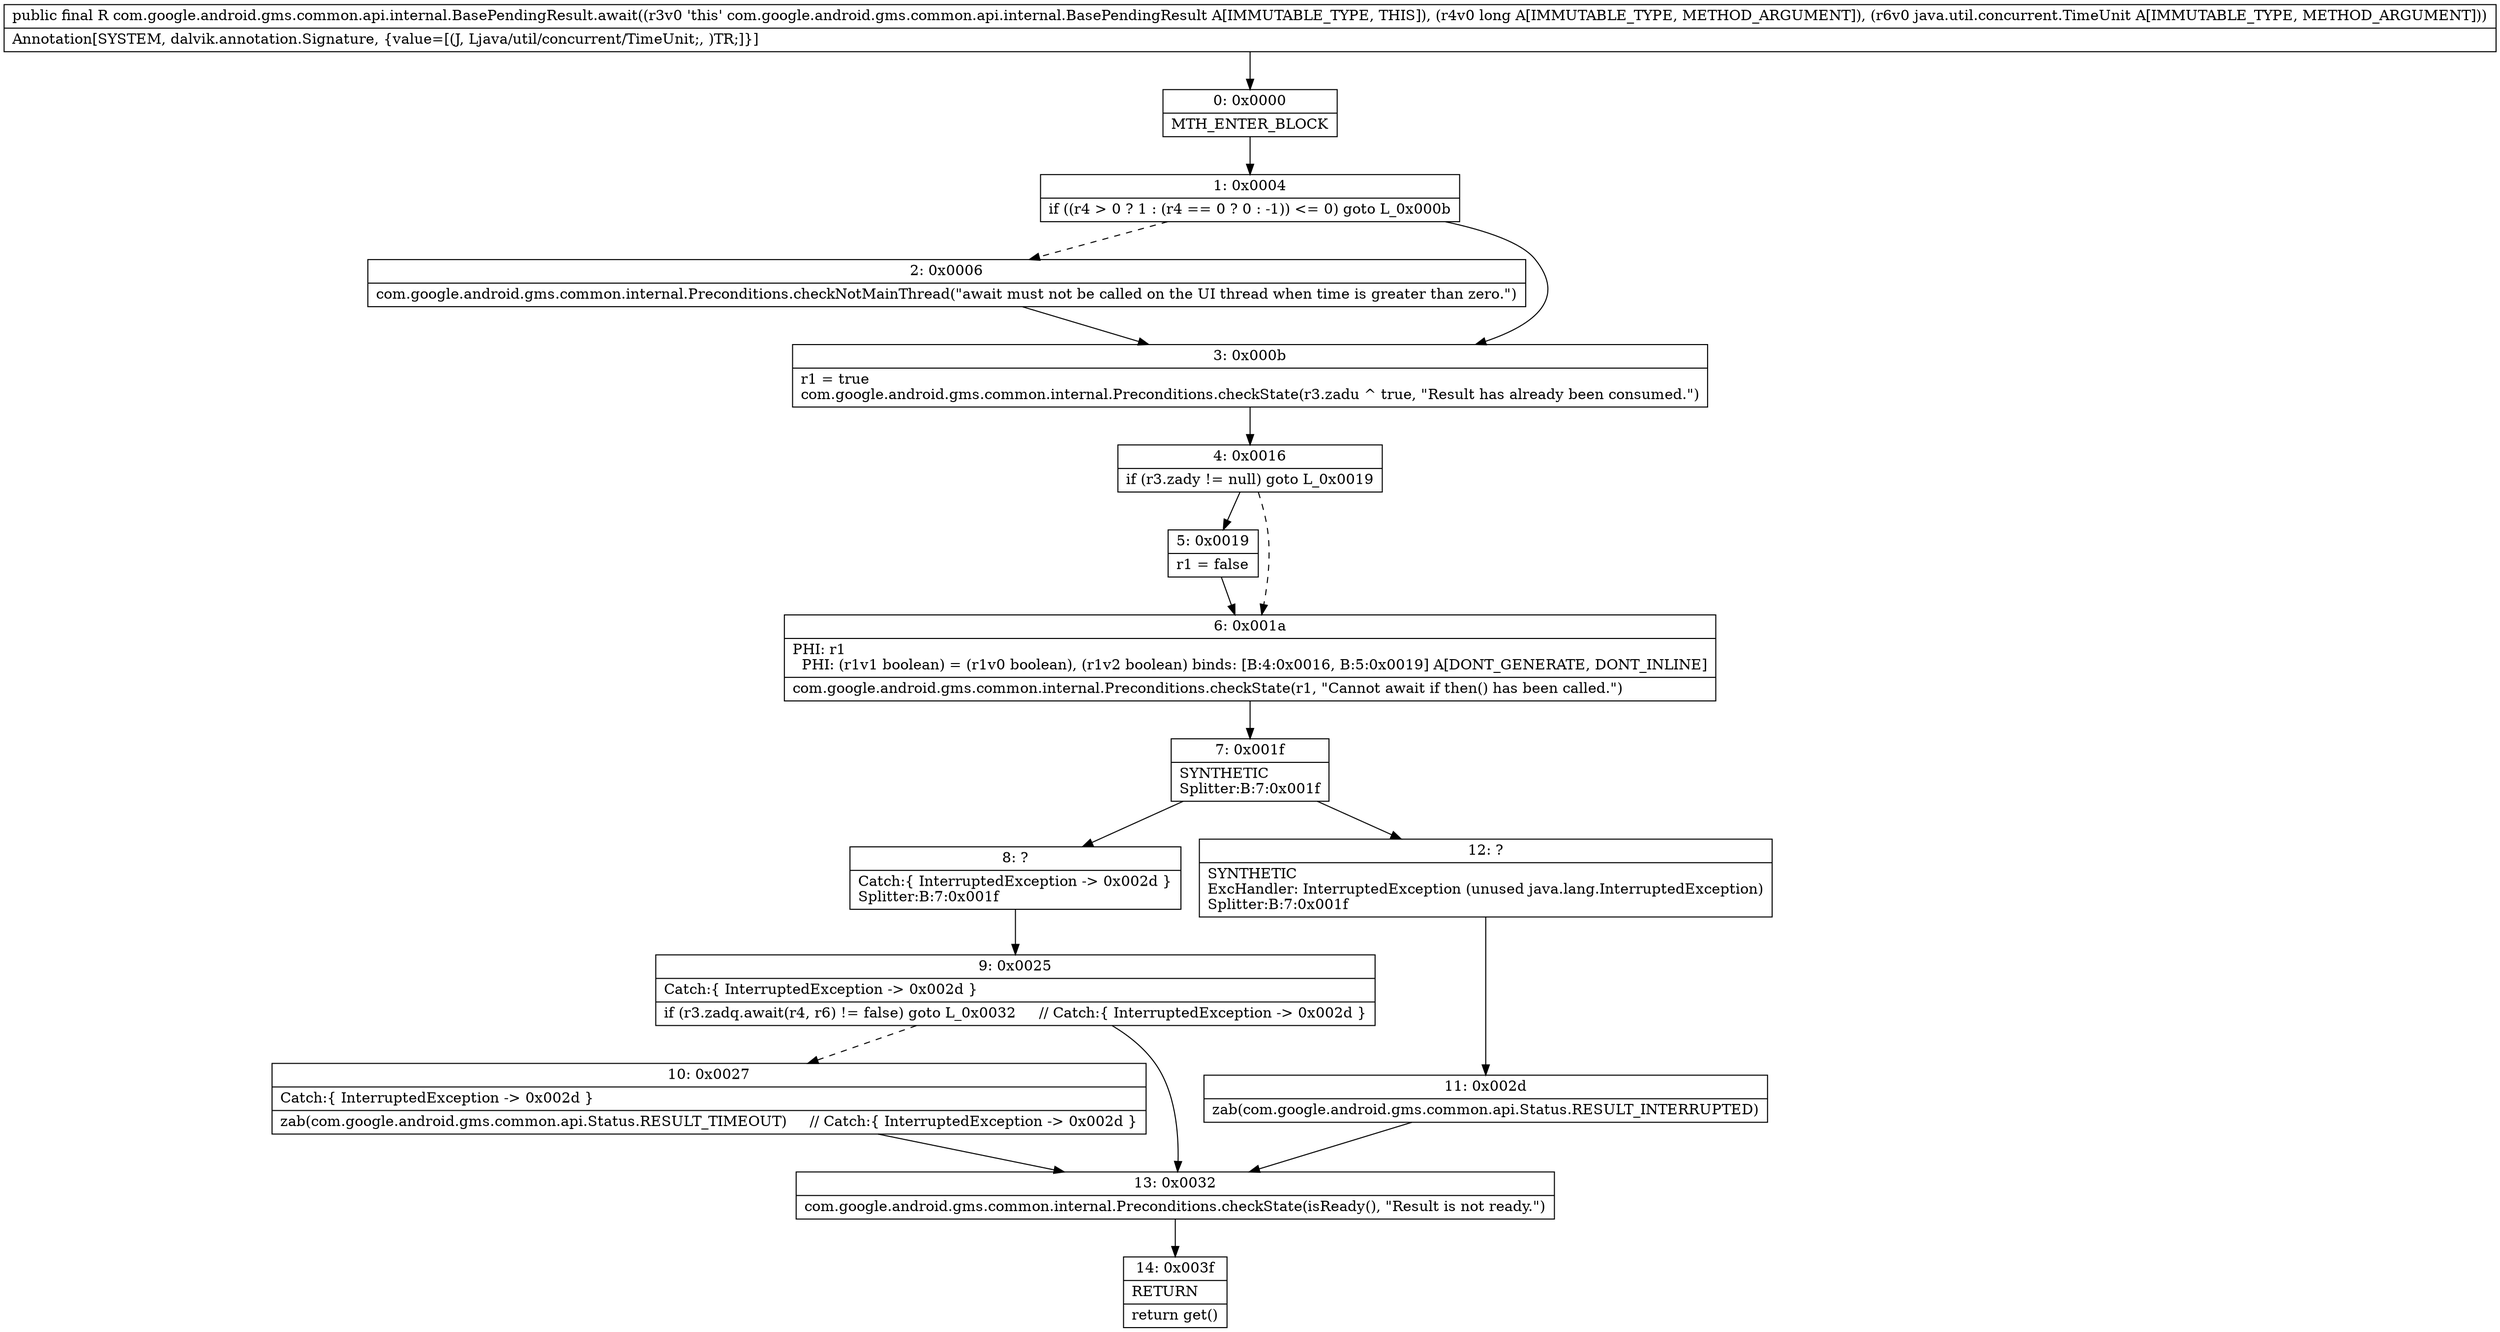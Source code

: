 digraph "CFG forcom.google.android.gms.common.api.internal.BasePendingResult.await(JLjava\/util\/concurrent\/TimeUnit;)Lcom\/google\/android\/gms\/common\/api\/Result;" {
Node_0 [shape=record,label="{0\:\ 0x0000|MTH_ENTER_BLOCK\l}"];
Node_1 [shape=record,label="{1\:\ 0x0004|if ((r4 \> 0 ? 1 : (r4 == 0 ? 0 : \-1)) \<= 0) goto L_0x000b\l}"];
Node_2 [shape=record,label="{2\:\ 0x0006|com.google.android.gms.common.internal.Preconditions.checkNotMainThread(\"await must not be called on the UI thread when time is greater than zero.\")\l}"];
Node_3 [shape=record,label="{3\:\ 0x000b|r1 = true\lcom.google.android.gms.common.internal.Preconditions.checkState(r3.zadu ^ true, \"Result has already been consumed.\")\l}"];
Node_4 [shape=record,label="{4\:\ 0x0016|if (r3.zady != null) goto L_0x0019\l}"];
Node_5 [shape=record,label="{5\:\ 0x0019|r1 = false\l}"];
Node_6 [shape=record,label="{6\:\ 0x001a|PHI: r1 \l  PHI: (r1v1 boolean) = (r1v0 boolean), (r1v2 boolean) binds: [B:4:0x0016, B:5:0x0019] A[DONT_GENERATE, DONT_INLINE]\l|com.google.android.gms.common.internal.Preconditions.checkState(r1, \"Cannot await if then() has been called.\")\l}"];
Node_7 [shape=record,label="{7\:\ 0x001f|SYNTHETIC\lSplitter:B:7:0x001f\l}"];
Node_8 [shape=record,label="{8\:\ ?|Catch:\{ InterruptedException \-\> 0x002d \}\lSplitter:B:7:0x001f\l}"];
Node_9 [shape=record,label="{9\:\ 0x0025|Catch:\{ InterruptedException \-\> 0x002d \}\l|if (r3.zadq.await(r4, r6) != false) goto L_0x0032     \/\/ Catch:\{ InterruptedException \-\> 0x002d \}\l}"];
Node_10 [shape=record,label="{10\:\ 0x0027|Catch:\{ InterruptedException \-\> 0x002d \}\l|zab(com.google.android.gms.common.api.Status.RESULT_TIMEOUT)     \/\/ Catch:\{ InterruptedException \-\> 0x002d \}\l}"];
Node_11 [shape=record,label="{11\:\ 0x002d|zab(com.google.android.gms.common.api.Status.RESULT_INTERRUPTED)\l}"];
Node_12 [shape=record,label="{12\:\ ?|SYNTHETIC\lExcHandler: InterruptedException (unused java.lang.InterruptedException)\lSplitter:B:7:0x001f\l}"];
Node_13 [shape=record,label="{13\:\ 0x0032|com.google.android.gms.common.internal.Preconditions.checkState(isReady(), \"Result is not ready.\")\l}"];
Node_14 [shape=record,label="{14\:\ 0x003f|RETURN\l|return get()\l}"];
MethodNode[shape=record,label="{public final R com.google.android.gms.common.api.internal.BasePendingResult.await((r3v0 'this' com.google.android.gms.common.api.internal.BasePendingResult A[IMMUTABLE_TYPE, THIS]), (r4v0 long A[IMMUTABLE_TYPE, METHOD_ARGUMENT]), (r6v0 java.util.concurrent.TimeUnit A[IMMUTABLE_TYPE, METHOD_ARGUMENT]))  | Annotation[SYSTEM, dalvik.annotation.Signature, \{value=[(J, Ljava\/util\/concurrent\/TimeUnit;, )TR;]\}]\l}"];
MethodNode -> Node_0;
Node_0 -> Node_1;
Node_1 -> Node_2[style=dashed];
Node_1 -> Node_3;
Node_2 -> Node_3;
Node_3 -> Node_4;
Node_4 -> Node_5;
Node_4 -> Node_6[style=dashed];
Node_5 -> Node_6;
Node_6 -> Node_7;
Node_7 -> Node_8;
Node_7 -> Node_12;
Node_8 -> Node_9;
Node_9 -> Node_10[style=dashed];
Node_9 -> Node_13;
Node_10 -> Node_13;
Node_11 -> Node_13;
Node_12 -> Node_11;
Node_13 -> Node_14;
}

